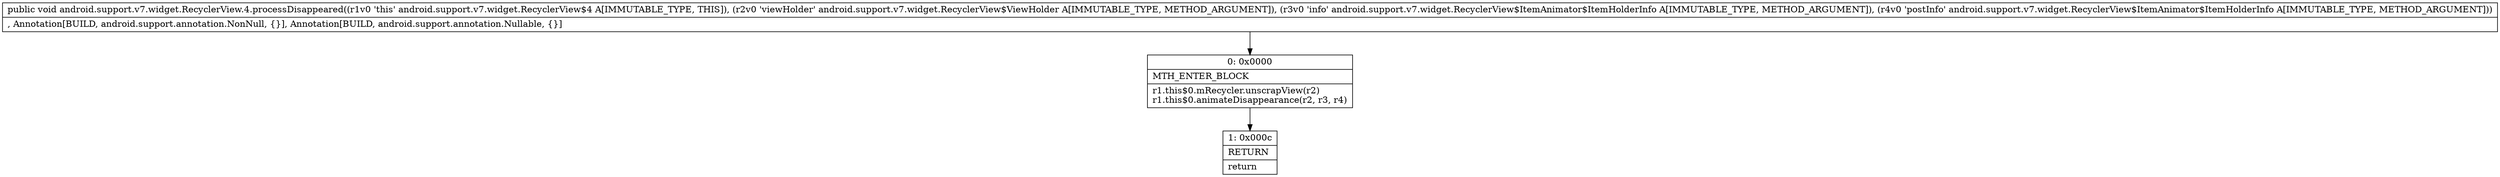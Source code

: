 digraph "CFG forandroid.support.v7.widget.RecyclerView.4.processDisappeared(Landroid\/support\/v7\/widget\/RecyclerView$ViewHolder;Landroid\/support\/v7\/widget\/RecyclerView$ItemAnimator$ItemHolderInfo;Landroid\/support\/v7\/widget\/RecyclerView$ItemAnimator$ItemHolderInfo;)V" {
Node_0 [shape=record,label="{0\:\ 0x0000|MTH_ENTER_BLOCK\l|r1.this$0.mRecycler.unscrapView(r2)\lr1.this$0.animateDisappearance(r2, r3, r4)\l}"];
Node_1 [shape=record,label="{1\:\ 0x000c|RETURN\l|return\l}"];
MethodNode[shape=record,label="{public void android.support.v7.widget.RecyclerView.4.processDisappeared((r1v0 'this' android.support.v7.widget.RecyclerView$4 A[IMMUTABLE_TYPE, THIS]), (r2v0 'viewHolder' android.support.v7.widget.RecyclerView$ViewHolder A[IMMUTABLE_TYPE, METHOD_ARGUMENT]), (r3v0 'info' android.support.v7.widget.RecyclerView$ItemAnimator$ItemHolderInfo A[IMMUTABLE_TYPE, METHOD_ARGUMENT]), (r4v0 'postInfo' android.support.v7.widget.RecyclerView$ItemAnimator$ItemHolderInfo A[IMMUTABLE_TYPE, METHOD_ARGUMENT]))  | , Annotation[BUILD, android.support.annotation.NonNull, \{\}], Annotation[BUILD, android.support.annotation.Nullable, \{\}]\l}"];
MethodNode -> Node_0;
Node_0 -> Node_1;
}

